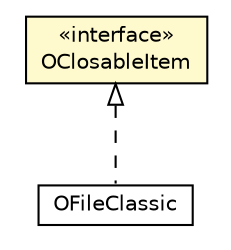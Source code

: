 #!/usr/local/bin/dot
#
# Class diagram 
# Generated by UMLGraph version R5_6-24-gf6e263 (http://www.umlgraph.org/)
#

digraph G {
	edge [fontname="Helvetica",fontsize=10,labelfontname="Helvetica",labelfontsize=10];
	node [fontname="Helvetica",fontsize=10,shape=plaintext];
	nodesep=0.25;
	ranksep=0.5;
	// com.orientechnologies.common.collection.closabledictionary.OClosableItem
	c892244 [label=<<table title="com.orientechnologies.common.collection.closabledictionary.OClosableItem" border="0" cellborder="1" cellspacing="0" cellpadding="2" port="p" bgcolor="lemonChiffon" href="./OClosableItem.html">
		<tr><td><table border="0" cellspacing="0" cellpadding="1">
<tr><td align="center" balign="center"> &#171;interface&#187; </td></tr>
<tr><td align="center" balign="center"> OClosableItem </td></tr>
		</table></td></tr>
		</table>>, URL="./OClosableItem.html", fontname="Helvetica", fontcolor="black", fontsize=10.0];
	// com.orientechnologies.orient.core.storage.fs.OFileClassic
	c893326 [label=<<table title="com.orientechnologies.orient.core.storage.fs.OFileClassic" border="0" cellborder="1" cellspacing="0" cellpadding="2" port="p" href="../../../orient/core/storage/fs/OFileClassic.html">
		<tr><td><table border="0" cellspacing="0" cellpadding="1">
<tr><td align="center" balign="center"> OFileClassic </td></tr>
		</table></td></tr>
		</table>>, URL="../../../orient/core/storage/fs/OFileClassic.html", fontname="Helvetica", fontcolor="black", fontsize=10.0];
	//com.orientechnologies.orient.core.storage.fs.OFileClassic implements com.orientechnologies.common.collection.closabledictionary.OClosableItem
	c892244:p -> c893326:p [dir=back,arrowtail=empty,style=dashed];
}

